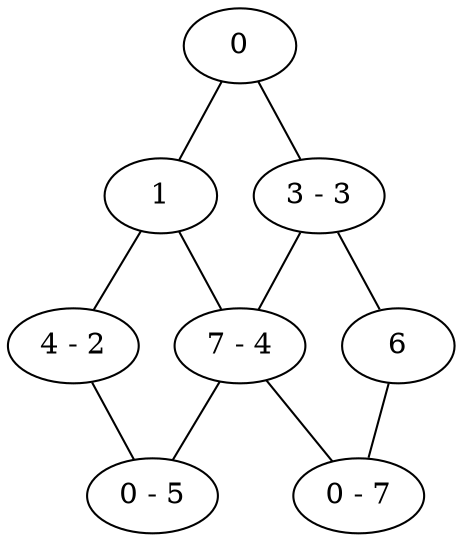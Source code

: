 graph new_graph {
	0;
	1;
	2[label="4 - 2"];
	3[label="3 - 3"];
	4[label="7 - 4"];
	5[label="0 - 5"];
	6;
	7[label="0 - 7"];
	0--1;
	0--3;
	1--2;
	1--4;
	2--5;
	3--4;
	3--6;
	4--5;
	4--7;
	6--7;
	}
